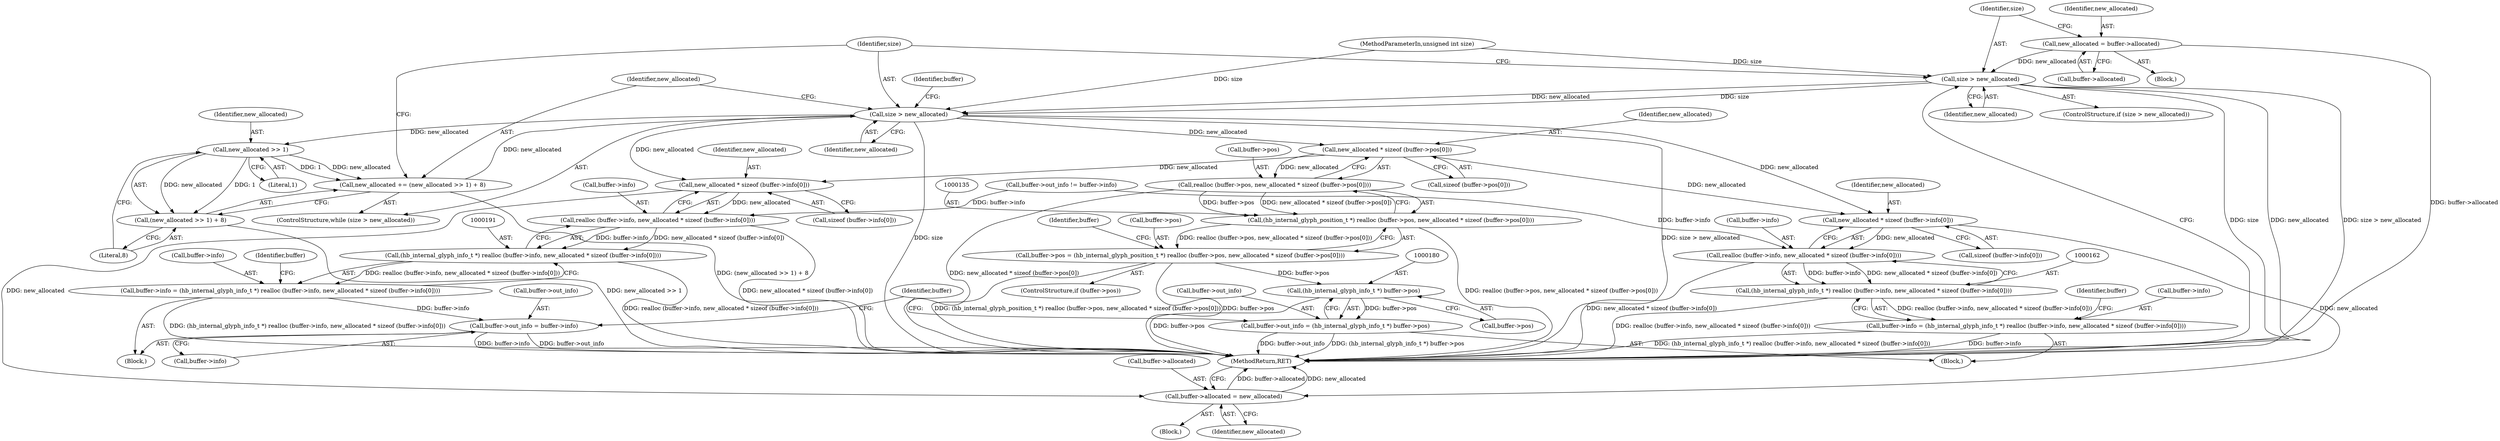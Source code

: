 digraph "1_harfbuzz_a6a79df5fe2ed2cd307e7a991346faee164e70d9_1@API" {
"1000105" [label="(Call,new_allocated = buffer->allocated)"];
"1000111" [label="(Call,size > new_allocated)"];
"1000116" [label="(Call,size > new_allocated)"];
"1000122" [label="(Call,new_allocated >> 1)"];
"1000119" [label="(Call,new_allocated += (new_allocated >> 1) + 8)"];
"1000121" [label="(Call,(new_allocated >> 1) + 8)"];
"1000140" [label="(Call,new_allocated * sizeof (buffer->pos[0]))"];
"1000136" [label="(Call,realloc (buffer->pos, new_allocated * sizeof (buffer->pos[0])))"];
"1000134" [label="(Call,(hb_internal_glyph_position_t *) realloc (buffer->pos, new_allocated * sizeof (buffer->pos[0])))"];
"1000130" [label="(Call,buffer->pos = (hb_internal_glyph_position_t *) realloc (buffer->pos, new_allocated * sizeof (buffer->pos[0])))"];
"1000179" [label="(Call,(hb_internal_glyph_info_t *) buffer->pos)"];
"1000175" [label="(Call,buffer->out_info = (hb_internal_glyph_info_t *) buffer->pos)"];
"1000167" [label="(Call,new_allocated * sizeof (buffer->info[0]))"];
"1000163" [label="(Call,realloc (buffer->info, new_allocated * sizeof (buffer->info[0])))"];
"1000161" [label="(Call,(hb_internal_glyph_info_t *) realloc (buffer->info, new_allocated * sizeof (buffer->info[0])))"];
"1000157" [label="(Call,buffer->info = (hb_internal_glyph_info_t *) realloc (buffer->info, new_allocated * sizeof (buffer->info[0])))"];
"1000211" [label="(Call,buffer->allocated = new_allocated)"];
"1000196" [label="(Call,new_allocated * sizeof (buffer->info[0]))"];
"1000192" [label="(Call,realloc (buffer->info, new_allocated * sizeof (buffer->info[0])))"];
"1000190" [label="(Call,(hb_internal_glyph_info_t *) realloc (buffer->info, new_allocated * sizeof (buffer->info[0])))"];
"1000186" [label="(Call,buffer->info = (hb_internal_glyph_info_t *) realloc (buffer->info, new_allocated * sizeof (buffer->info[0])))"];
"1000204" [label="(Call,buffer->out_info = buffer->info)"];
"1000187" [label="(Call,buffer->info)"];
"1000149" [label="(Call,buffer->out_info != buffer->info)"];
"1000206" [label="(Identifier,buffer)"];
"1000177" [label="(Identifier,buffer)"];
"1000212" [label="(Call,buffer->allocated)"];
"1000117" [label="(Identifier,size)"];
"1000121" [label="(Call,(new_allocated >> 1) + 8)"];
"1000142" [label="(Call,sizeof (buffer->pos[0]))"];
"1000137" [label="(Call,buffer->pos)"];
"1000211" [label="(Call,buffer->allocated = new_allocated)"];
"1000175" [label="(Call,buffer->out_info = (hb_internal_glyph_info_t *) buffer->pos)"];
"1000124" [label="(Literal,1)"];
"1000125" [label="(Literal,8)"];
"1000181" [label="(Call,buffer->pos)"];
"1000130" [label="(Call,buffer->pos = (hb_internal_glyph_position_t *) realloc (buffer->pos, new_allocated * sizeof (buffer->pos[0])))"];
"1000111" [label="(Call,size > new_allocated)"];
"1000161" [label="(Call,(hb_internal_glyph_info_t *) realloc (buffer->info, new_allocated * sizeof (buffer->info[0])))"];
"1000140" [label="(Call,new_allocated * sizeof (buffer->pos[0]))"];
"1000190" [label="(Call,(hb_internal_glyph_info_t *) realloc (buffer->info, new_allocated * sizeof (buffer->info[0])))"];
"1000122" [label="(Call,new_allocated >> 1)"];
"1000168" [label="(Identifier,new_allocated)"];
"1000112" [label="(Identifier,size)"];
"1000107" [label="(Call,buffer->allocated)"];
"1000151" [label="(Identifier,buffer)"];
"1000163" [label="(Call,realloc (buffer->info, new_allocated * sizeof (buffer->info[0])))"];
"1000105" [label="(Call,new_allocated = buffer->allocated)"];
"1000208" [label="(Call,buffer->info)"];
"1000179" [label="(Call,(hb_internal_glyph_info_t *) buffer->pos)"];
"1000113" [label="(Identifier,new_allocated)"];
"1000126" [label="(ControlStructure,if (buffer->pos))"];
"1000213" [label="(Identifier,buffer)"];
"1000158" [label="(Call,buffer->info)"];
"1000192" [label="(Call,realloc (buffer->info, new_allocated * sizeof (buffer->info[0])))"];
"1000196" [label="(Call,new_allocated * sizeof (buffer->info[0]))"];
"1000216" [label="(MethodReturn,RET)"];
"1000115" [label="(ControlStructure,while (size > new_allocated))"];
"1000128" [label="(Identifier,buffer)"];
"1000106" [label="(Identifier,new_allocated)"];
"1000169" [label="(Call,sizeof (buffer->info[0]))"];
"1000114" [label="(Block,)"];
"1000193" [label="(Call,buffer->info)"];
"1000118" [label="(Identifier,new_allocated)"];
"1000205" [label="(Call,buffer->out_info)"];
"1000119" [label="(Call,new_allocated += (new_allocated >> 1) + 8)"];
"1000136" [label="(Call,realloc (buffer->pos, new_allocated * sizeof (buffer->pos[0])))"];
"1000103" [label="(Block,)"];
"1000120" [label="(Identifier,new_allocated)"];
"1000176" [label="(Call,buffer->out_info)"];
"1000204" [label="(Call,buffer->out_info = buffer->info)"];
"1000131" [label="(Call,buffer->pos)"];
"1000215" [label="(Identifier,new_allocated)"];
"1000116" [label="(Call,size > new_allocated)"];
"1000157" [label="(Call,buffer->info = (hb_internal_glyph_info_t *) realloc (buffer->info, new_allocated * sizeof (buffer->info[0])))"];
"1000186" [label="(Call,buffer->info = (hb_internal_glyph_info_t *) realloc (buffer->info, new_allocated * sizeof (buffer->info[0])))"];
"1000167" [label="(Call,new_allocated * sizeof (buffer->info[0]))"];
"1000164" [label="(Call,buffer->info)"];
"1000141" [label="(Identifier,new_allocated)"];
"1000185" [label="(Block,)"];
"1000102" [label="(MethodParameterIn,unsigned int size)"];
"1000134" [label="(Call,(hb_internal_glyph_position_t *) realloc (buffer->pos, new_allocated * sizeof (buffer->pos[0])))"];
"1000156" [label="(Block,)"];
"1000198" [label="(Call,sizeof (buffer->info[0]))"];
"1000123" [label="(Identifier,new_allocated)"];
"1000197" [label="(Identifier,new_allocated)"];
"1000110" [label="(ControlStructure,if (size > new_allocated))"];
"1000105" -> "1000103"  [label="AST: "];
"1000105" -> "1000107"  [label="CFG: "];
"1000106" -> "1000105"  [label="AST: "];
"1000107" -> "1000105"  [label="AST: "];
"1000112" -> "1000105"  [label="CFG: "];
"1000105" -> "1000216"  [label="DDG: buffer->allocated"];
"1000105" -> "1000111"  [label="DDG: new_allocated"];
"1000111" -> "1000110"  [label="AST: "];
"1000111" -> "1000113"  [label="CFG: "];
"1000112" -> "1000111"  [label="AST: "];
"1000113" -> "1000111"  [label="AST: "];
"1000117" -> "1000111"  [label="CFG: "];
"1000216" -> "1000111"  [label="CFG: "];
"1000111" -> "1000216"  [label="DDG: size"];
"1000111" -> "1000216"  [label="DDG: new_allocated"];
"1000111" -> "1000216"  [label="DDG: size > new_allocated"];
"1000102" -> "1000111"  [label="DDG: size"];
"1000111" -> "1000116"  [label="DDG: size"];
"1000111" -> "1000116"  [label="DDG: new_allocated"];
"1000116" -> "1000115"  [label="AST: "];
"1000116" -> "1000118"  [label="CFG: "];
"1000117" -> "1000116"  [label="AST: "];
"1000118" -> "1000116"  [label="AST: "];
"1000120" -> "1000116"  [label="CFG: "];
"1000128" -> "1000116"  [label="CFG: "];
"1000116" -> "1000216"  [label="DDG: size"];
"1000116" -> "1000216"  [label="DDG: size > new_allocated"];
"1000102" -> "1000116"  [label="DDG: size"];
"1000119" -> "1000116"  [label="DDG: new_allocated"];
"1000116" -> "1000122"  [label="DDG: new_allocated"];
"1000116" -> "1000140"  [label="DDG: new_allocated"];
"1000116" -> "1000167"  [label="DDG: new_allocated"];
"1000116" -> "1000196"  [label="DDG: new_allocated"];
"1000122" -> "1000121"  [label="AST: "];
"1000122" -> "1000124"  [label="CFG: "];
"1000123" -> "1000122"  [label="AST: "];
"1000124" -> "1000122"  [label="AST: "];
"1000125" -> "1000122"  [label="CFG: "];
"1000122" -> "1000119"  [label="DDG: new_allocated"];
"1000122" -> "1000119"  [label="DDG: 1"];
"1000122" -> "1000121"  [label="DDG: new_allocated"];
"1000122" -> "1000121"  [label="DDG: 1"];
"1000119" -> "1000115"  [label="AST: "];
"1000119" -> "1000121"  [label="CFG: "];
"1000120" -> "1000119"  [label="AST: "];
"1000121" -> "1000119"  [label="AST: "];
"1000117" -> "1000119"  [label="CFG: "];
"1000119" -> "1000216"  [label="DDG: (new_allocated >> 1) + 8"];
"1000121" -> "1000125"  [label="CFG: "];
"1000125" -> "1000121"  [label="AST: "];
"1000121" -> "1000216"  [label="DDG: new_allocated >> 1"];
"1000140" -> "1000136"  [label="AST: "];
"1000140" -> "1000142"  [label="CFG: "];
"1000141" -> "1000140"  [label="AST: "];
"1000142" -> "1000140"  [label="AST: "];
"1000136" -> "1000140"  [label="CFG: "];
"1000140" -> "1000136"  [label="DDG: new_allocated"];
"1000140" -> "1000167"  [label="DDG: new_allocated"];
"1000140" -> "1000196"  [label="DDG: new_allocated"];
"1000136" -> "1000134"  [label="AST: "];
"1000137" -> "1000136"  [label="AST: "];
"1000134" -> "1000136"  [label="CFG: "];
"1000136" -> "1000216"  [label="DDG: new_allocated * sizeof (buffer->pos[0])"];
"1000136" -> "1000134"  [label="DDG: buffer->pos"];
"1000136" -> "1000134"  [label="DDG: new_allocated * sizeof (buffer->pos[0])"];
"1000134" -> "1000130"  [label="AST: "];
"1000135" -> "1000134"  [label="AST: "];
"1000130" -> "1000134"  [label="CFG: "];
"1000134" -> "1000216"  [label="DDG: realloc (buffer->pos, new_allocated * sizeof (buffer->pos[0]))"];
"1000134" -> "1000130"  [label="DDG: realloc (buffer->pos, new_allocated * sizeof (buffer->pos[0]))"];
"1000130" -> "1000126"  [label="AST: "];
"1000131" -> "1000130"  [label="AST: "];
"1000151" -> "1000130"  [label="CFG: "];
"1000130" -> "1000216"  [label="DDG: (hb_internal_glyph_position_t *) realloc (buffer->pos, new_allocated * sizeof (buffer->pos[0]))"];
"1000130" -> "1000216"  [label="DDG: buffer->pos"];
"1000130" -> "1000179"  [label="DDG: buffer->pos"];
"1000179" -> "1000175"  [label="AST: "];
"1000179" -> "1000181"  [label="CFG: "];
"1000180" -> "1000179"  [label="AST: "];
"1000181" -> "1000179"  [label="AST: "];
"1000175" -> "1000179"  [label="CFG: "];
"1000179" -> "1000216"  [label="DDG: buffer->pos"];
"1000179" -> "1000175"  [label="DDG: buffer->pos"];
"1000175" -> "1000156"  [label="AST: "];
"1000176" -> "1000175"  [label="AST: "];
"1000213" -> "1000175"  [label="CFG: "];
"1000175" -> "1000216"  [label="DDG: (hb_internal_glyph_info_t *) buffer->pos"];
"1000175" -> "1000216"  [label="DDG: buffer->out_info"];
"1000167" -> "1000163"  [label="AST: "];
"1000167" -> "1000169"  [label="CFG: "];
"1000168" -> "1000167"  [label="AST: "];
"1000169" -> "1000167"  [label="AST: "];
"1000163" -> "1000167"  [label="CFG: "];
"1000167" -> "1000163"  [label="DDG: new_allocated"];
"1000167" -> "1000211"  [label="DDG: new_allocated"];
"1000163" -> "1000161"  [label="AST: "];
"1000164" -> "1000163"  [label="AST: "];
"1000161" -> "1000163"  [label="CFG: "];
"1000163" -> "1000216"  [label="DDG: new_allocated * sizeof (buffer->info[0])"];
"1000163" -> "1000161"  [label="DDG: buffer->info"];
"1000163" -> "1000161"  [label="DDG: new_allocated * sizeof (buffer->info[0])"];
"1000149" -> "1000163"  [label="DDG: buffer->info"];
"1000161" -> "1000157"  [label="AST: "];
"1000162" -> "1000161"  [label="AST: "];
"1000157" -> "1000161"  [label="CFG: "];
"1000161" -> "1000216"  [label="DDG: realloc (buffer->info, new_allocated * sizeof (buffer->info[0]))"];
"1000161" -> "1000157"  [label="DDG: realloc (buffer->info, new_allocated * sizeof (buffer->info[0]))"];
"1000157" -> "1000156"  [label="AST: "];
"1000158" -> "1000157"  [label="AST: "];
"1000177" -> "1000157"  [label="CFG: "];
"1000157" -> "1000216"  [label="DDG: buffer->info"];
"1000157" -> "1000216"  [label="DDG: (hb_internal_glyph_info_t *) realloc (buffer->info, new_allocated * sizeof (buffer->info[0]))"];
"1000211" -> "1000114"  [label="AST: "];
"1000211" -> "1000215"  [label="CFG: "];
"1000212" -> "1000211"  [label="AST: "];
"1000215" -> "1000211"  [label="AST: "];
"1000216" -> "1000211"  [label="CFG: "];
"1000211" -> "1000216"  [label="DDG: buffer->allocated"];
"1000211" -> "1000216"  [label="DDG: new_allocated"];
"1000196" -> "1000211"  [label="DDG: new_allocated"];
"1000196" -> "1000192"  [label="AST: "];
"1000196" -> "1000198"  [label="CFG: "];
"1000197" -> "1000196"  [label="AST: "];
"1000198" -> "1000196"  [label="AST: "];
"1000192" -> "1000196"  [label="CFG: "];
"1000196" -> "1000192"  [label="DDG: new_allocated"];
"1000192" -> "1000190"  [label="AST: "];
"1000193" -> "1000192"  [label="AST: "];
"1000190" -> "1000192"  [label="CFG: "];
"1000192" -> "1000216"  [label="DDG: new_allocated * sizeof (buffer->info[0])"];
"1000192" -> "1000190"  [label="DDG: buffer->info"];
"1000192" -> "1000190"  [label="DDG: new_allocated * sizeof (buffer->info[0])"];
"1000149" -> "1000192"  [label="DDG: buffer->info"];
"1000190" -> "1000186"  [label="AST: "];
"1000191" -> "1000190"  [label="AST: "];
"1000186" -> "1000190"  [label="CFG: "];
"1000190" -> "1000216"  [label="DDG: realloc (buffer->info, new_allocated * sizeof (buffer->info[0]))"];
"1000190" -> "1000186"  [label="DDG: realloc (buffer->info, new_allocated * sizeof (buffer->info[0]))"];
"1000186" -> "1000185"  [label="AST: "];
"1000187" -> "1000186"  [label="AST: "];
"1000206" -> "1000186"  [label="CFG: "];
"1000186" -> "1000216"  [label="DDG: (hb_internal_glyph_info_t *) realloc (buffer->info, new_allocated * sizeof (buffer->info[0]))"];
"1000186" -> "1000204"  [label="DDG: buffer->info"];
"1000204" -> "1000185"  [label="AST: "];
"1000204" -> "1000208"  [label="CFG: "];
"1000205" -> "1000204"  [label="AST: "];
"1000208" -> "1000204"  [label="AST: "];
"1000213" -> "1000204"  [label="CFG: "];
"1000204" -> "1000216"  [label="DDG: buffer->info"];
"1000204" -> "1000216"  [label="DDG: buffer->out_info"];
}
